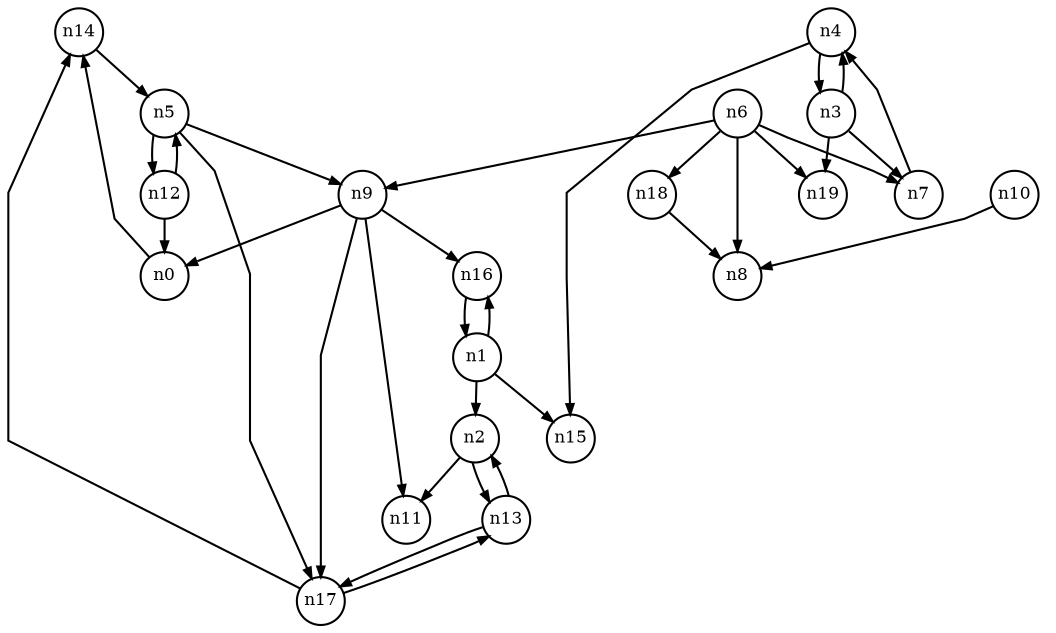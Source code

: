 digraph G{
splines=polyline;
ranksep=0.22;
nodesep=0.22;
nodesize=0.16;
fontsize=8
edge [arrowsize=0.5]
node [fontsize=8 shape=circle width=0.32 fixedsize=shape];

n14 -> n5
n0 -> n14
n2 -> n11
n2 -> n13
n1 -> n2
n1 -> n15
n1 -> n16
n16 -> n1
n4 -> n15
n4 -> n3
n3 -> n4
n3 -> n7
n3 -> n19
n7 -> n4
n9 -> n0
n9 -> n11
n9 -> n16
n9 -> n17
n5 -> n9
n5 -> n12
n5 -> n17
n12 -> n0
n12 -> n5
n17 -> n14
n17 -> n13
n6 -> n7
n6 -> n8
n6 -> n9
n6 -> n18
n6 -> n19
n18 -> n8
n10 -> n8
n13 -> n2
n13 -> n17
}
